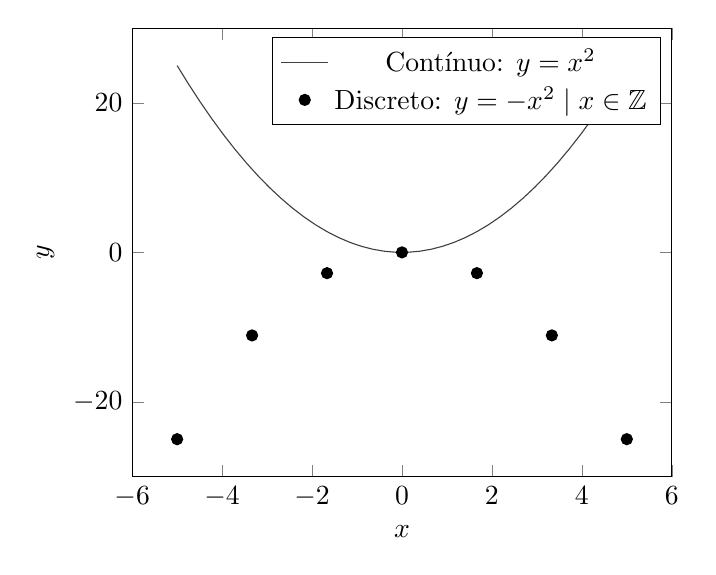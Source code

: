 \begin{tikzpicture}
    \begin{axis}[xlabel=$x$, ylabel=$y$]
        \addplot[darkgray, samples=40] {x^2};
        \addplot[black, only marks, samples=7] {-x^2};
        \legend{Contínuo: $y = x^2$, Discreto: $y = -x^2 \mid x \in \mathbb{Z}$}
    \end{axis}
\end{tikzpicture}
